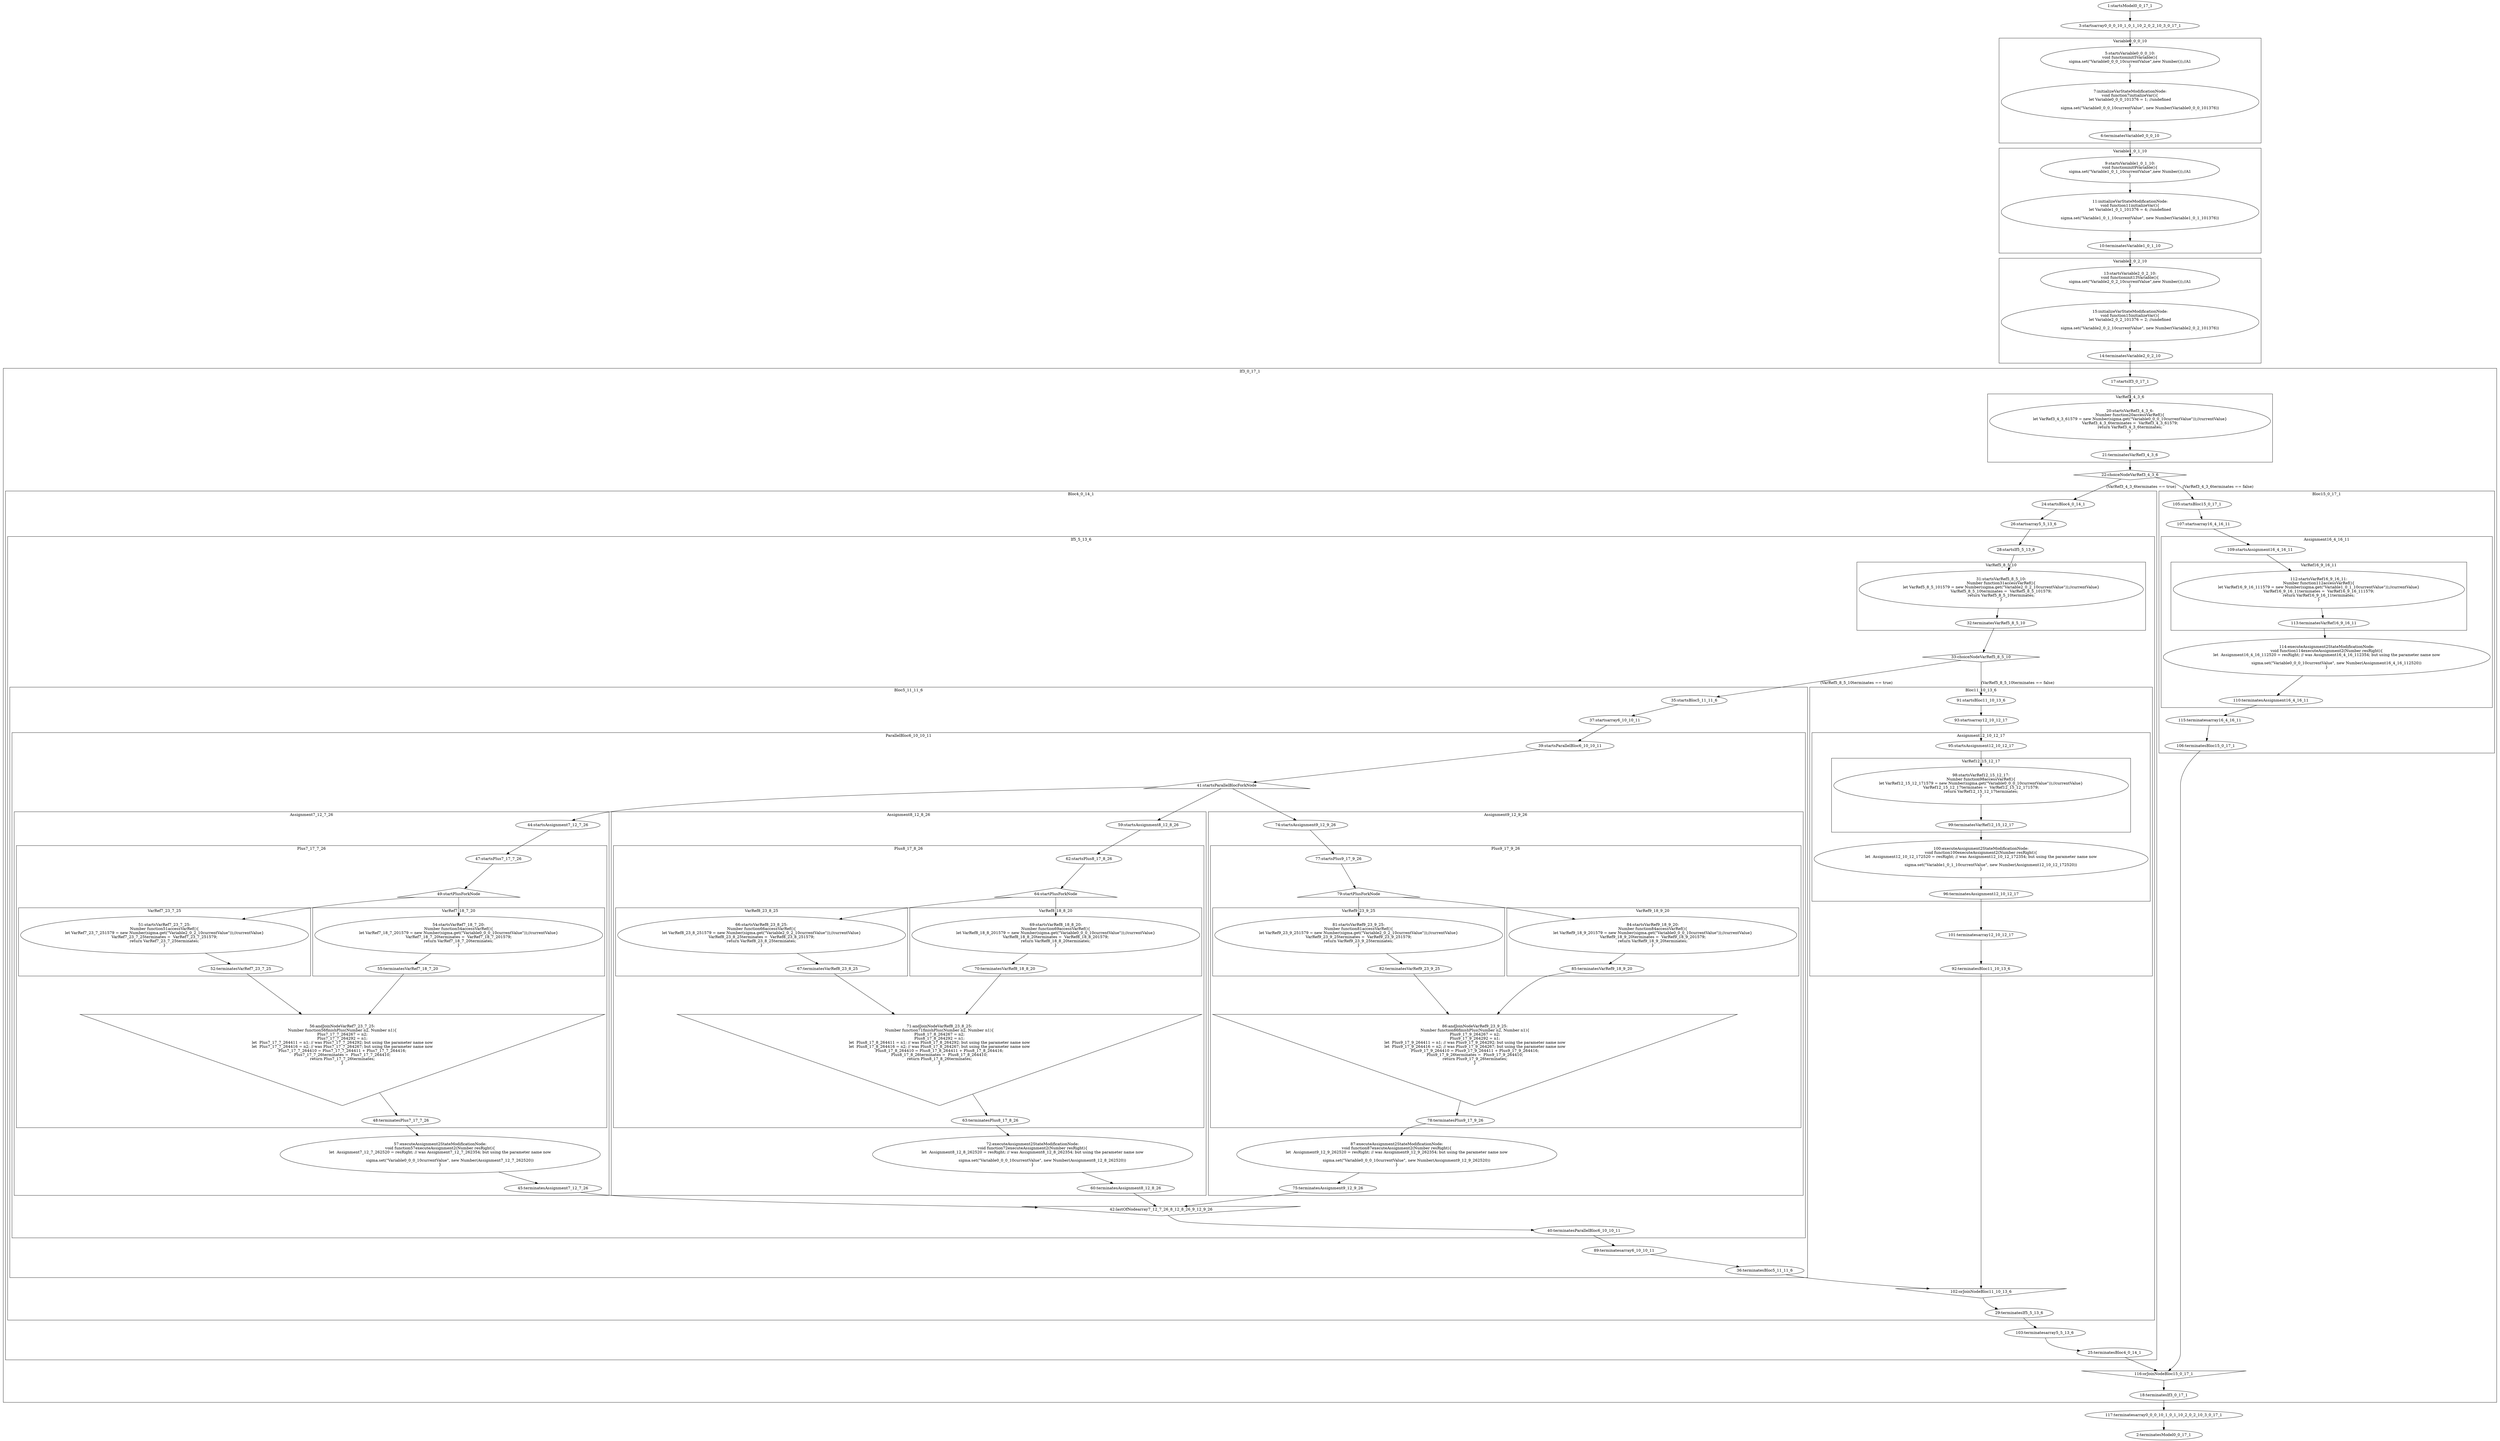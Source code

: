 digraph G {
subgraph cluster_4 {
label = "Variable0_0_0_10";
  "5" [label="5:startsVariable0_0_0_10:
void functioninit5Variable(){
sigma.set(\"Variable0_0_0_10currentValue\",new Number());//A1
}" shape="ellipse" ];
  "6" [label="6:terminatesVariable0_0_0_10" shape="ellipse" ];
  "7" [label="7:initializeVarStateModificationNode:
void function7initializeVar(){
let Variable0_0_0_101376 = 1; //undefined

                sigma.set(\"Variable0_0_0_10currentValue\", new Number(Variable0_0_0_101376))
}" shape="ellipse" ];
}
subgraph cluster_8 {
label = "Variable1_0_1_10";
  "9" [label="9:startsVariable1_0_1_10:
void functioninit9Variable(){
sigma.set(\"Variable1_0_1_10currentValue\",new Number());//A1
}" shape="ellipse" ];
  "10" [label="10:terminatesVariable1_0_1_10" shape="ellipse" ];
  "11" [label="11:initializeVarStateModificationNode:
void function11initializeVar(){
let Variable1_0_1_101376 = 4; //undefined

                sigma.set(\"Variable1_0_1_10currentValue\", new Number(Variable1_0_1_101376))
}" shape="ellipse" ];
}
subgraph cluster_12 {
label = "Variable2_0_2_10";
  "13" [label="13:startsVariable2_0_2_10:
void functioninit13Variable(){
sigma.set(\"Variable2_0_2_10currentValue\",new Number());//A1
}" shape="ellipse" ];
  "14" [label="14:terminatesVariable2_0_2_10" shape="ellipse" ];
  "15" [label="15:initializeVarStateModificationNode:
void function15initializeVar(){
let Variable2_0_2_101376 = 2; //undefined

                sigma.set(\"Variable2_0_2_10currentValue\", new Number(Variable2_0_2_101376))
}" shape="ellipse" ];
}
subgraph cluster_16 {
label = "If3_0_17_1";
  "17" [label="17:startsIf3_0_17_1" shape="ellipse" ];
  "18" [label="18:terminatesIf3_0_17_1" shape="ellipse" ];
  "22" [label="22:choiceNodeVarRef3_4_3_6" shape="diamond" ];
  "116" [label="116:orJoinNodeBloc15_0_17_1" shape="invtriangle" ];
subgraph cluster_19 {
label = "VarRef3_4_3_6";
  "20" [label="20:startsVarRef3_4_3_6:
Number function20accessVarRef(){
let VarRef3_4_3_61579 = new Number(sigma.get(\"Variable0_0_0_10currentValue\"));//currentValue}
VarRef3_4_3_6terminates =  VarRef3_4_3_61579;
return VarRef3_4_3_6terminates;
}" shape="ellipse" ];
  "21" [label="21:terminatesVarRef3_4_3_6" shape="ellipse" ];
}
subgraph cluster_23 {
label = "Bloc4_0_14_1";
  "24" [label="24:startsBloc4_0_14_1" shape="ellipse" ];
  "25" [label="25:terminatesBloc4_0_14_1" shape="ellipse" ];
  "26" [label="26:startsarray5_5_13_6" shape="ellipse" ];
  "103" [label="103:terminatesarray5_5_13_6" shape="ellipse" ];
subgraph cluster_27 {
label = "If5_5_13_6";
  "28" [label="28:startsIf5_5_13_6" shape="ellipse" ];
  "29" [label="29:terminatesIf5_5_13_6" shape="ellipse" ];
  "33" [label="33:choiceNodeVarRef5_8_5_10" shape="diamond" ];
  "102" [label="102:orJoinNodeBloc11_10_13_6" shape="invtriangle" ];
subgraph cluster_30 {
label = "VarRef5_8_5_10";
  "31" [label="31:startsVarRef5_8_5_10:
Number function31accessVarRef(){
let VarRef5_8_5_101579 = new Number(sigma.get(\"Variable2_0_2_10currentValue\"));//currentValue}
VarRef5_8_5_10terminates =  VarRef5_8_5_101579;
return VarRef5_8_5_10terminates;
}" shape="ellipse" ];
  "32" [label="32:terminatesVarRef5_8_5_10" shape="ellipse" ];
}
subgraph cluster_34 {
label = "Bloc5_11_11_6";
  "35" [label="35:startsBloc5_11_11_6" shape="ellipse" ];
  "36" [label="36:terminatesBloc5_11_11_6" shape="ellipse" ];
  "37" [label="37:startsarray6_10_10_11" shape="ellipse" ];
  "89" [label="89:terminatesarray6_10_10_11" shape="ellipse" ];
subgraph cluster_38 {
label = "ParallelBloc6_10_10_11";
  "39" [label="39:startsParallelBloc6_10_10_11" shape="ellipse" ];
  "40" [label="40:terminatesParallelBloc6_10_10_11" shape="ellipse" ];
  "41" [label="41:startsParallelBlocForkNode" shape="triangle" ];
  "42" [label="42:lastOfNodearray7_12_7_26_8_12_8_26_9_12_9_26" shape="invtriangle" ];
subgraph cluster_43 {
label = "Assignment7_12_7_26";
  "44" [label="44:startsAssignment7_12_7_26" shape="ellipse" ];
  "45" [label="45:terminatesAssignment7_12_7_26" shape="ellipse" ];
  "57" [label="57:executeAssignment2StateModificationNode:
void function57executeAssignment2(Number resRight){
let  Assignment7_12_7_262520 = resRight; // was Assignment7_12_7_262354; but using the parameter name now
                                 
                sigma.set(\"Variable0_0_0_10currentValue\", new Number(Assignment7_12_7_262520))
}" shape="ellipse" ];
subgraph cluster_46 {
label = "Plus7_17_7_26";
  "47" [label="47:startsPlus7_17_7_26" shape="ellipse" ];
  "48" [label="48:terminatesPlus7_17_7_26" shape="ellipse" ];
  "49" [label="49:startPlusForkNode" shape="triangle" ];
  "56" [label="56:andJoinNodeVarRef7_23_7_25:
Number function56finishPlus(Number n2, Number n1){
Plus7_17_7_264267 = n2;
Plus7_17_7_264292 = n1;
let  Plus7_17_7_264411 = n1; // was Plus7_17_7_264292; but using the parameter name now
let  Plus7_17_7_264416 = n2; // was Plus7_17_7_264267; but using the parameter name now
Plus7_17_7_264410 = Plus7_17_7_264411 + Plus7_17_7_264416;
Plus7_17_7_26terminates =  Plus7_17_7_264410;
return Plus7_17_7_26terminates;
}" shape="invtriangle" ];
subgraph cluster_50 {
label = "VarRef7_23_7_25";
  "51" [label="51:startsVarRef7_23_7_25:
Number function51accessVarRef(){
let VarRef7_23_7_251579 = new Number(sigma.get(\"Variable2_0_2_10currentValue\"));//currentValue}
VarRef7_23_7_25terminates =  VarRef7_23_7_251579;
return VarRef7_23_7_25terminates;
}" shape="ellipse" ];
  "52" [label="52:terminatesVarRef7_23_7_25" shape="ellipse" ];
}
subgraph cluster_53 {
label = "VarRef7_18_7_20";
  "54" [label="54:startsVarRef7_18_7_20:
Number function54accessVarRef(){
let VarRef7_18_7_201579 = new Number(sigma.get(\"Variable0_0_0_10currentValue\"));//currentValue}
VarRef7_18_7_20terminates =  VarRef7_18_7_201579;
return VarRef7_18_7_20terminates;
}" shape="ellipse" ];
  "55" [label="55:terminatesVarRef7_18_7_20" shape="ellipse" ];
}
}
}
subgraph cluster_58 {
label = "Assignment8_12_8_26";
  "59" [label="59:startsAssignment8_12_8_26" shape="ellipse" ];
  "60" [label="60:terminatesAssignment8_12_8_26" shape="ellipse" ];
  "72" [label="72:executeAssignment2StateModificationNode:
void function72executeAssignment2(Number resRight){
let  Assignment8_12_8_262520 = resRight; // was Assignment8_12_8_262354; but using the parameter name now
                                 
                sigma.set(\"Variable0_0_0_10currentValue\", new Number(Assignment8_12_8_262520))
}" shape="ellipse" ];
subgraph cluster_61 {
label = "Plus8_17_8_26";
  "62" [label="62:startsPlus8_17_8_26" shape="ellipse" ];
  "63" [label="63:terminatesPlus8_17_8_26" shape="ellipse" ];
  "64" [label="64:startPlusForkNode" shape="triangle" ];
  "71" [label="71:andJoinNodeVarRef8_23_8_25:
Number function71finishPlus(Number n2, Number n1){
Plus8_17_8_264267 = n2;
Plus8_17_8_264292 = n1;
let  Plus8_17_8_264411 = n1; // was Plus8_17_8_264292; but using the parameter name now
let  Plus8_17_8_264416 = n2; // was Plus8_17_8_264267; but using the parameter name now
Plus8_17_8_264410 = Plus8_17_8_264411 + Plus8_17_8_264416;
Plus8_17_8_26terminates =  Plus8_17_8_264410;
return Plus8_17_8_26terminates;
}" shape="invtriangle" ];
subgraph cluster_65 {
label = "VarRef8_23_8_25";
  "66" [label="66:startsVarRef8_23_8_25:
Number function66accessVarRef(){
let VarRef8_23_8_251579 = new Number(sigma.get(\"Variable2_0_2_10currentValue\"));//currentValue}
VarRef8_23_8_25terminates =  VarRef8_23_8_251579;
return VarRef8_23_8_25terminates;
}" shape="ellipse" ];
  "67" [label="67:terminatesVarRef8_23_8_25" shape="ellipse" ];
}
subgraph cluster_68 {
label = "VarRef8_18_8_20";
  "69" [label="69:startsVarRef8_18_8_20:
Number function69accessVarRef(){
let VarRef8_18_8_201579 = new Number(sigma.get(\"Variable0_0_0_10currentValue\"));//currentValue}
VarRef8_18_8_20terminates =  VarRef8_18_8_201579;
return VarRef8_18_8_20terminates;
}" shape="ellipse" ];
  "70" [label="70:terminatesVarRef8_18_8_20" shape="ellipse" ];
}
}
}
subgraph cluster_73 {
label = "Assignment9_12_9_26";
  "74" [label="74:startsAssignment9_12_9_26" shape="ellipse" ];
  "75" [label="75:terminatesAssignment9_12_9_26" shape="ellipse" ];
  "87" [label="87:executeAssignment2StateModificationNode:
void function87executeAssignment2(Number resRight){
let  Assignment9_12_9_262520 = resRight; // was Assignment9_12_9_262354; but using the parameter name now
                                 
                sigma.set(\"Variable0_0_0_10currentValue\", new Number(Assignment9_12_9_262520))
}" shape="ellipse" ];
subgraph cluster_76 {
label = "Plus9_17_9_26";
  "77" [label="77:startsPlus9_17_9_26" shape="ellipse" ];
  "78" [label="78:terminatesPlus9_17_9_26" shape="ellipse" ];
  "79" [label="79:startPlusForkNode" shape="triangle" ];
  "86" [label="86:andJoinNodeVarRef9_23_9_25:
Number function86finishPlus(Number n2, Number n1){
Plus9_17_9_264267 = n2;
Plus9_17_9_264292 = n1;
let  Plus9_17_9_264411 = n1; // was Plus9_17_9_264292; but using the parameter name now
let  Plus9_17_9_264416 = n2; // was Plus9_17_9_264267; but using the parameter name now
Plus9_17_9_264410 = Plus9_17_9_264411 + Plus9_17_9_264416;
Plus9_17_9_26terminates =  Plus9_17_9_264410;
return Plus9_17_9_26terminates;
}" shape="invtriangle" ];
subgraph cluster_80 {
label = "VarRef9_23_9_25";
  "81" [label="81:startsVarRef9_23_9_25:
Number function81accessVarRef(){
let VarRef9_23_9_251579 = new Number(sigma.get(\"Variable2_0_2_10currentValue\"));//currentValue}
VarRef9_23_9_25terminates =  VarRef9_23_9_251579;
return VarRef9_23_9_25terminates;
}" shape="ellipse" ];
  "82" [label="82:terminatesVarRef9_23_9_25" shape="ellipse" ];
}
subgraph cluster_83 {
label = "VarRef9_18_9_20";
  "84" [label="84:startsVarRef9_18_9_20:
Number function84accessVarRef(){
let VarRef9_18_9_201579 = new Number(sigma.get(\"Variable0_0_0_10currentValue\"));//currentValue}
VarRef9_18_9_20terminates =  VarRef9_18_9_201579;
return VarRef9_18_9_20terminates;
}" shape="ellipse" ];
  "85" [label="85:terminatesVarRef9_18_9_20" shape="ellipse" ];
}
}
}
}
}
subgraph cluster_90 {
label = "Bloc11_10_13_6";
  "91" [label="91:startsBloc11_10_13_6" shape="ellipse" ];
  "92" [label="92:terminatesBloc11_10_13_6" shape="ellipse" ];
  "93" [label="93:startsarray12_10_12_17" shape="ellipse" ];
  "101" [label="101:terminatesarray12_10_12_17" shape="ellipse" ];
subgraph cluster_94 {
label = "Assignment12_10_12_17";
  "95" [label="95:startsAssignment12_10_12_17" shape="ellipse" ];
  "96" [label="96:terminatesAssignment12_10_12_17" shape="ellipse" ];
  "100" [label="100:executeAssignment2StateModificationNode:
void function100executeAssignment2(Number resRight){
let  Assignment12_10_12_172520 = resRight; // was Assignment12_10_12_172354; but using the parameter name now
                                 
                sigma.set(\"Variable1_0_1_10currentValue\", new Number(Assignment12_10_12_172520))
}" shape="ellipse" ];
subgraph cluster_97 {
label = "VarRef12_15_12_17";
  "98" [label="98:startsVarRef12_15_12_17:
Number function98accessVarRef(){
let VarRef12_15_12_171579 = new Number(sigma.get(\"Variable0_0_0_10currentValue\"));//currentValue}
VarRef12_15_12_17terminates =  VarRef12_15_12_171579;
return VarRef12_15_12_17terminates;
}" shape="ellipse" ];
  "99" [label="99:terminatesVarRef12_15_12_17" shape="ellipse" ];
}
}
}
}
}
subgraph cluster_104 {
label = "Bloc15_0_17_1";
  "105" [label="105:startsBloc15_0_17_1" shape="ellipse" ];
  "106" [label="106:terminatesBloc15_0_17_1" shape="ellipse" ];
  "107" [label="107:startsarray16_4_16_11" shape="ellipse" ];
  "115" [label="115:terminatesarray16_4_16_11" shape="ellipse" ];
subgraph cluster_108 {
label = "Assignment16_4_16_11";
  "109" [label="109:startsAssignment16_4_16_11" shape="ellipse" ];
  "110" [label="110:terminatesAssignment16_4_16_11" shape="ellipse" ];
  "114" [label="114:executeAssignment2StateModificationNode:
void function114executeAssignment2(Number resRight){
let  Assignment16_4_16_112520 = resRight; // was Assignment16_4_16_112354; but using the parameter name now
                                 
                sigma.set(\"Variable0_0_0_10currentValue\", new Number(Assignment16_4_16_112520))
}" shape="ellipse" ];
subgraph cluster_111 {
label = "VarRef16_9_16_11";
  "112" [label="112:startsVarRef16_9_16_11:
Number function112accessVarRef(){
let VarRef16_9_16_111579 = new Number(sigma.get(\"Variable1_0_1_10currentValue\"));//currentValue}
VarRef16_9_16_11terminates =  VarRef16_9_16_111579;
return VarRef16_9_16_11terminates;
}" shape="ellipse" ];
  "113" [label="113:terminatesVarRef16_9_16_11" shape="ellipse" ];
}
}
}
}
  "1" [label="1:startsModel0_0_17_1" shape="ellipse" ];
  "2" [label="2:terminatesModel0_0_17_1" shape="ellipse" ];
  "3" [label="3:startsarray0_0_0_10_1_0_1_10_2_0_2_10_3_0_17_1" shape="ellipse" ];
  "117" [label="117:terminatesarray0_0_0_10_1_0_1_10_2_0_2_10_3_0_17_1" shape="ellipse" ];
  "5" -> "7" [label=""];
  "7" -> "6" [label=""];
  "9" -> "11" [label=""];
  "11" -> "10" [label=""];
  "13" -> "15" [label=""];
  "15" -> "14" [label=""];
  "20" -> "21" [label=""];
  "31" -> "32" [label=""];
  "51" -> "52" [label=""];
  "54" -> "55" [label=""];
  "47" -> "49" [label=""];
  "49" -> "51" [label=""];
  "49" -> "54" [label=""];
  "52" -> "56" [label=""];
  "55" -> "56" [label=""];
  "56" -> "48" [label=""];
  "44" -> "47" [label=""];
  "48" -> "57" [label=""];
  "57" -> "45" [label=""];
  "66" -> "67" [label=""];
  "69" -> "70" [label=""];
  "62" -> "64" [label=""];
  "64" -> "66" [label=""];
  "64" -> "69" [label=""];
  "67" -> "71" [label=""];
  "70" -> "71" [label=""];
  "71" -> "63" [label=""];
  "59" -> "62" [label=""];
  "63" -> "72" [label=""];
  "72" -> "60" [label=""];
  "81" -> "82" [label=""];
  "84" -> "85" [label=""];
  "77" -> "79" [label=""];
  "79" -> "81" [label=""];
  "79" -> "84" [label=""];
  "82" -> "86" [label=""];
  "85" -> "86" [label=""];
  "86" -> "78" [label=""];
  "74" -> "77" [label=""];
  "78" -> "87" [label=""];
  "87" -> "75" [label=""];
  "39" -> "41" [label=""];
  "41" -> "44" [label=""];
  "45" -> "42" [label=""];
  "41" -> "59" [label=""];
  "60" -> "42" [label=""];
  "41" -> "74" [label=""];
  "75" -> "42" [label=""];
  "42" -> "40" [label=""];
  "35" -> "37" [label=""];
  "37" -> "39" [label=""];
  "40" -> "89" [label=""];
  "89" -> "36" [label=""];
  "98" -> "99" [label=""];
  "95" -> "98" [label=""];
  "99" -> "100" [label=""];
  "100" -> "96" [label=""];
  "91" -> "93" [label=""];
  "93" -> "95" [label=""];
  "96" -> "101" [label=""];
  "101" -> "92" [label=""];
  "28" -> "31" [label=""];
  "32" -> "33" [label=""];
  "33" -> "35" [label="(VarRef5_8_5_10terminates == true)"];
  "33" -> "91" [label="(VarRef5_8_5_10terminates == false)"];
  "92" -> "102" [label=""];
  "36" -> "102" [label=""];
  "102" -> "29" [label=""];
  "24" -> "26" [label=""];
  "26" -> "28" [label=""];
  "29" -> "103" [label=""];
  "103" -> "25" [label=""];
  "112" -> "113" [label=""];
  "109" -> "112" [label=""];
  "113" -> "114" [label=""];
  "114" -> "110" [label=""];
  "105" -> "107" [label=""];
  "107" -> "109" [label=""];
  "110" -> "115" [label=""];
  "115" -> "106" [label=""];
  "17" -> "20" [label=""];
  "21" -> "22" [label=""];
  "22" -> "24" [label="(VarRef3_4_3_6terminates == true)"];
  "22" -> "105" [label="(VarRef3_4_3_6terminates == false)"];
  "106" -> "116" [label=""];
  "25" -> "116" [label=""];
  "116" -> "18" [label=""];
  "1" -> "3" [label=""];
  "3" -> "5" [label=""];
  "6" -> "9" [label=""];
  "10" -> "13" [label=""];
  "14" -> "17" [label=""];
  "18" -> "117" [label=""];
  "117" -> "2" [label=""];
}